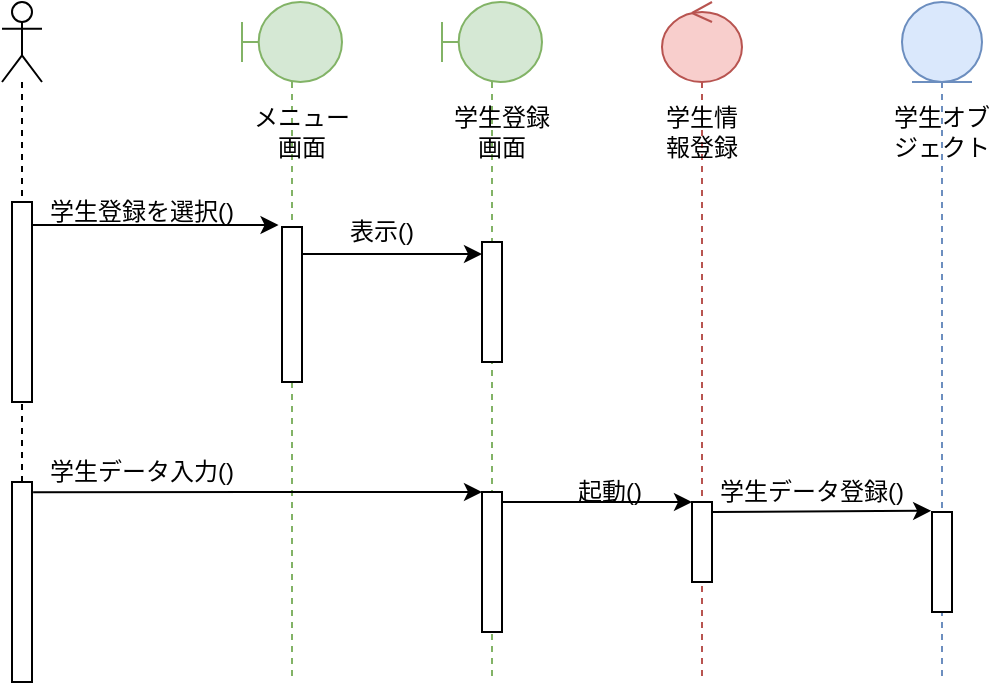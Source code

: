 <mxfile version="28.2.1">
  <diagram id="RyfTOie8K-avKqhR_qUY" name="ページ1">
    <mxGraphModel dx="778" dy="460" grid="1" gridSize="10" guides="1" tooltips="1" connect="1" arrows="1" fold="1" page="1" pageScale="1" pageWidth="827" pageHeight="1169" math="0" shadow="0">
      <root>
        <mxCell id="0" />
        <mxCell id="1" parent="0" />
        <mxCell id="sT0h8LbhQ2FhiDjcuQEl-7" value="" style="shape=umlLifeline;perimeter=lifelinePerimeter;whiteSpace=wrap;html=1;container=1;dropTarget=0;collapsible=0;recursiveResize=0;outlineConnect=0;portConstraint=eastwest;newEdgeStyle={&quot;curved&quot;:0,&quot;rounded&quot;:0};participant=umlActor;" parent="1" vertex="1">
          <mxGeometry x="110" y="80" width="20" height="100" as="geometry" />
        </mxCell>
        <mxCell id="sT0h8LbhQ2FhiDjcuQEl-8" value="" style="html=1;points=[[0,0,0,0,5],[0,1,0,0,-5],[1,0,0,0,5],[1,1,0,0,-5]];perimeter=orthogonalPerimeter;outlineConnect=0;targetShapes=umlLifeline;portConstraint=eastwest;newEdgeStyle={&quot;curved&quot;:0,&quot;rounded&quot;:0};" parent="1" vertex="1">
          <mxGeometry x="115" y="180" width="10" height="100" as="geometry" />
        </mxCell>
        <mxCell id="sT0h8LbhQ2FhiDjcuQEl-9" value="" style="endArrow=none;dashed=1;html=1;rounded=0;entryX=0.5;entryY=1;entryDx=0;entryDy=0;entryPerimeter=0;" parent="1" target="sT0h8LbhQ2FhiDjcuQEl-8" edge="1">
          <mxGeometry width="50" height="50" relative="1" as="geometry">
            <mxPoint x="120" y="320" as="sourcePoint" />
            <mxPoint x="120" y="260" as="targetPoint" />
          </mxGeometry>
        </mxCell>
        <mxCell id="sT0h8LbhQ2FhiDjcuQEl-12" value="" style="shape=umlLifeline;perimeter=lifelinePerimeter;whiteSpace=wrap;html=1;container=1;dropTarget=0;collapsible=0;recursiveResize=0;outlineConnect=0;portConstraint=eastwest;newEdgeStyle={&quot;curved&quot;:0,&quot;rounded&quot;:0};participant=umlBoundary;fillColor=#d5e8d4;strokeColor=#82b366;" parent="1" vertex="1">
          <mxGeometry x="230" y="80" width="50" height="340" as="geometry" />
        </mxCell>
        <mxCell id="sT0h8LbhQ2FhiDjcuQEl-18" value="" style="html=1;points=[[0,0,0,0,5],[0,1,0,0,-5],[1,0,0,0,5],[1,1,0,0,-5]];perimeter=orthogonalPerimeter;outlineConnect=0;targetShapes=umlLifeline;portConstraint=eastwest;newEdgeStyle={&quot;curved&quot;:0,&quot;rounded&quot;:0};" parent="sT0h8LbhQ2FhiDjcuQEl-12" vertex="1">
          <mxGeometry x="20" y="112.5" width="10" height="77.5" as="geometry" />
        </mxCell>
        <mxCell id="sT0h8LbhQ2FhiDjcuQEl-14" value="" style="shape=umlLifeline;perimeter=lifelinePerimeter;whiteSpace=wrap;html=1;container=1;dropTarget=0;collapsible=0;recursiveResize=0;outlineConnect=0;portConstraint=eastwest;newEdgeStyle={&quot;curved&quot;:0,&quot;rounded&quot;:0};participant=umlBoundary;fillColor=#d5e8d4;strokeColor=#82b366;" parent="1" vertex="1">
          <mxGeometry x="330" y="80" width="50" height="340" as="geometry" />
        </mxCell>
        <mxCell id="sT0h8LbhQ2FhiDjcuQEl-19" value="" style="html=1;points=[[0,0,0,0,5],[0,1,0,0,-5],[1,0,0,0,5],[1,1,0,0,-5]];perimeter=orthogonalPerimeter;outlineConnect=0;targetShapes=umlLifeline;portConstraint=eastwest;newEdgeStyle={&quot;curved&quot;:0,&quot;rounded&quot;:0};" parent="sT0h8LbhQ2FhiDjcuQEl-14" vertex="1">
          <mxGeometry x="20" y="120" width="10" height="60" as="geometry" />
        </mxCell>
        <mxCell id="sT0h8LbhQ2FhiDjcuQEl-28" value="" style="html=1;points=[[0,0,0,0,5],[0,1,0,0,-5],[1,0,0,0,5],[1,1,0,0,-5]];perimeter=orthogonalPerimeter;outlineConnect=0;targetShapes=umlLifeline;portConstraint=eastwest;newEdgeStyle={&quot;curved&quot;:0,&quot;rounded&quot;:0};" parent="sT0h8LbhQ2FhiDjcuQEl-14" vertex="1">
          <mxGeometry x="20" y="245" width="10" height="70" as="geometry" />
        </mxCell>
        <mxCell id="sT0h8LbhQ2FhiDjcuQEl-15" value="" style="shape=umlLifeline;perimeter=lifelinePerimeter;whiteSpace=wrap;html=1;container=1;dropTarget=0;collapsible=0;recursiveResize=0;outlineConnect=0;portConstraint=eastwest;newEdgeStyle={&quot;curved&quot;:0,&quot;rounded&quot;:0};participant=umlEntity;fillColor=#dae8fc;strokeColor=#6c8ebf;" parent="1" vertex="1">
          <mxGeometry x="560" y="80" width="40" height="340" as="geometry" />
        </mxCell>
        <mxCell id="sT0h8LbhQ2FhiDjcuQEl-31" value="" style="html=1;points=[[0,0,0,0,5],[0,1,0,0,-5],[1,0,0,0,5],[1,1,0,0,-5]];perimeter=orthogonalPerimeter;outlineConnect=0;targetShapes=umlLifeline;portConstraint=eastwest;newEdgeStyle={&quot;curved&quot;:0,&quot;rounded&quot;:0};" parent="sT0h8LbhQ2FhiDjcuQEl-15" vertex="1">
          <mxGeometry x="15" y="255" width="10" height="50" as="geometry" />
        </mxCell>
        <mxCell id="sT0h8LbhQ2FhiDjcuQEl-16" value="" style="shape=umlLifeline;perimeter=lifelinePerimeter;whiteSpace=wrap;html=1;container=1;dropTarget=0;collapsible=0;recursiveResize=0;outlineConnect=0;portConstraint=eastwest;newEdgeStyle={&quot;curved&quot;:0,&quot;rounded&quot;:0};participant=umlControl;fillColor=#f8cecc;strokeColor=#b85450;" parent="1" vertex="1">
          <mxGeometry x="440" y="80" width="40" height="340" as="geometry" />
        </mxCell>
        <mxCell id="sT0h8LbhQ2FhiDjcuQEl-30" value="" style="html=1;points=[[0,0,0,0,5],[0,1,0,0,-5],[1,0,0,0,5],[1,1,0,0,-5]];perimeter=orthogonalPerimeter;outlineConnect=0;targetShapes=umlLifeline;portConstraint=eastwest;newEdgeStyle={&quot;curved&quot;:0,&quot;rounded&quot;:0};" parent="sT0h8LbhQ2FhiDjcuQEl-16" vertex="1">
          <mxGeometry x="15" y="250" width="10" height="40" as="geometry" />
        </mxCell>
        <mxCell id="sT0h8LbhQ2FhiDjcuQEl-17" value="" style="html=1;points=[[0,0,0,0,5],[0,1,0,0,-5],[1,0,0,0,5],[1,1,0,0,-5]];perimeter=orthogonalPerimeter;outlineConnect=0;targetShapes=umlLifeline;portConstraint=eastwest;newEdgeStyle={&quot;curved&quot;:0,&quot;rounded&quot;:0};" parent="1" vertex="1">
          <mxGeometry x="115" y="320" width="10" height="100" as="geometry" />
        </mxCell>
        <mxCell id="sT0h8LbhQ2FhiDjcuQEl-20" value="" style="endArrow=classic;html=1;rounded=0;entryX=-0.173;entryY=-0.013;entryDx=0;entryDy=0;entryPerimeter=0;" parent="1" source="sT0h8LbhQ2FhiDjcuQEl-8" target="sT0h8LbhQ2FhiDjcuQEl-18" edge="1">
          <mxGeometry width="50" height="50" relative="1" as="geometry">
            <mxPoint x="450" y="270" as="sourcePoint" />
            <mxPoint x="230" y="195" as="targetPoint" />
          </mxGeometry>
        </mxCell>
        <mxCell id="sT0h8LbhQ2FhiDjcuQEl-21" value="学生登録を選択()" style="text;html=1;align=center;verticalAlign=middle;whiteSpace=wrap;rounded=0;" parent="1" vertex="1">
          <mxGeometry x="130" y="170" width="100" height="30" as="geometry" />
        </mxCell>
        <mxCell id="sT0h8LbhQ2FhiDjcuQEl-22" value="メニュー画面" style="text;html=1;align=center;verticalAlign=middle;whiteSpace=wrap;rounded=0;" parent="1" vertex="1">
          <mxGeometry x="230" y="130" width="60" height="30" as="geometry" />
        </mxCell>
        <mxCell id="sT0h8LbhQ2FhiDjcuQEl-23" value="学生登録画面" style="text;html=1;align=center;verticalAlign=middle;whiteSpace=wrap;rounded=0;" parent="1" vertex="1">
          <mxGeometry x="330" y="130" width="60" height="30" as="geometry" />
        </mxCell>
        <mxCell id="sT0h8LbhQ2FhiDjcuQEl-24" value="学生情&lt;div&gt;報登録&lt;/div&gt;" style="text;html=1;align=center;verticalAlign=middle;whiteSpace=wrap;rounded=0;" parent="1" vertex="1">
          <mxGeometry x="430" y="130" width="60" height="30" as="geometry" />
        </mxCell>
        <mxCell id="sT0h8LbhQ2FhiDjcuQEl-25" value="学生オブジェ&lt;span style=&quot;background-color: transparent; color: light-dark(rgb(0, 0, 0), rgb(255, 255, 255));&quot;&gt;クト&lt;/span&gt;" style="text;html=1;align=center;verticalAlign=middle;whiteSpace=wrap;rounded=0;" parent="1" vertex="1">
          <mxGeometry x="550" y="130" width="60" height="30" as="geometry" />
        </mxCell>
        <mxCell id="sT0h8LbhQ2FhiDjcuQEl-26" value="" style="endArrow=classic;html=1;rounded=0;" parent="1" edge="1">
          <mxGeometry width="50" height="50" relative="1" as="geometry">
            <mxPoint x="260" y="206" as="sourcePoint" />
            <mxPoint x="350" y="206" as="targetPoint" />
          </mxGeometry>
        </mxCell>
        <mxCell id="sT0h8LbhQ2FhiDjcuQEl-27" value="表示()" style="text;html=1;align=center;verticalAlign=middle;whiteSpace=wrap;rounded=0;" parent="1" vertex="1">
          <mxGeometry x="270" y="180" width="60" height="30" as="geometry" />
        </mxCell>
        <mxCell id="sT0h8LbhQ2FhiDjcuQEl-29" value="" style="endArrow=classic;html=1;rounded=0;exitX=1.056;exitY=0.101;exitDx=0;exitDy=0;exitPerimeter=0;" parent="1" edge="1">
          <mxGeometry width="50" height="50" relative="1" as="geometry">
            <mxPoint x="125.56" y="325.1" as="sourcePoint" />
            <mxPoint x="350" y="325" as="targetPoint" />
          </mxGeometry>
        </mxCell>
        <mxCell id="sT0h8LbhQ2FhiDjcuQEl-33" value="" style="endArrow=classic;html=1;rounded=0;" parent="1" edge="1">
          <mxGeometry width="50" height="50" relative="1" as="geometry">
            <mxPoint x="360" y="330" as="sourcePoint" />
            <mxPoint x="455.0" y="330" as="targetPoint" />
          </mxGeometry>
        </mxCell>
        <mxCell id="sT0h8LbhQ2FhiDjcuQEl-34" value="" style="endArrow=classic;html=1;rounded=0;entryX=-0.043;entryY=-0.012;entryDx=0;entryDy=0;entryPerimeter=0;exitX=1;exitY=0;exitDx=0;exitDy=5;exitPerimeter=0;" parent="1" source="sT0h8LbhQ2FhiDjcuQEl-30" target="sT0h8LbhQ2FhiDjcuQEl-31" edge="1">
          <mxGeometry width="50" height="50" relative="1" as="geometry">
            <mxPoint x="460" y="350" as="sourcePoint" />
            <mxPoint x="510" y="300" as="targetPoint" />
          </mxGeometry>
        </mxCell>
        <mxCell id="sT0h8LbhQ2FhiDjcuQEl-35" value="学生データ登録()" style="text;html=1;align=center;verticalAlign=middle;whiteSpace=wrap;rounded=0;" parent="1" vertex="1">
          <mxGeometry x="460" y="310" width="110" height="30" as="geometry" />
        </mxCell>
        <mxCell id="iNegNZBtGHHFDSgE-SrE-1" value="起動()" style="text;html=1;align=center;verticalAlign=middle;whiteSpace=wrap;rounded=0;" vertex="1" parent="1">
          <mxGeometry x="359" y="310" width="110" height="30" as="geometry" />
        </mxCell>
        <mxCell id="iNegNZBtGHHFDSgE-SrE-2" value="学生データ入力()" style="text;html=1;align=center;verticalAlign=middle;whiteSpace=wrap;rounded=0;" vertex="1" parent="1">
          <mxGeometry x="125" y="300" width="110" height="30" as="geometry" />
        </mxCell>
      </root>
    </mxGraphModel>
  </diagram>
</mxfile>
